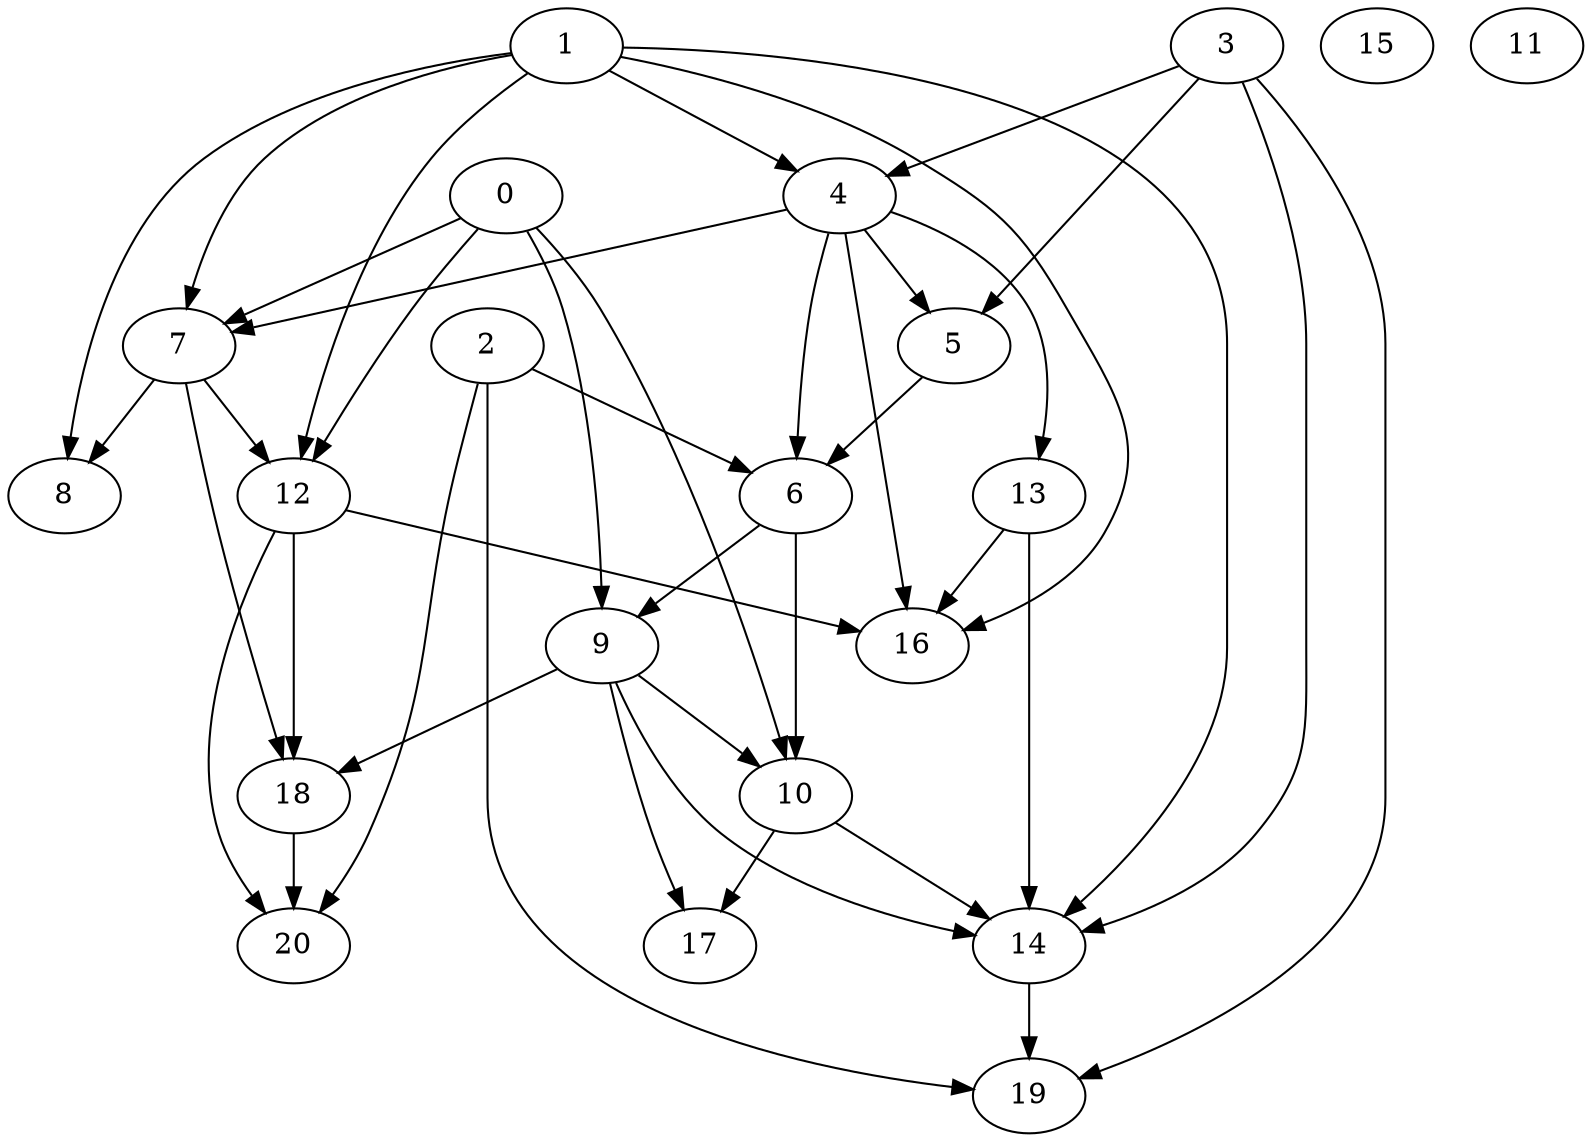 digraph "Random_Nodes_21_Density_1.95_CCR_1.01_WeightType_Random" {
	graph ["Duplicate states"=0,
		GraphType=Random,
		"Max states in OPEN"=0,
		Modes="120000ms; topo-ordered tasks, ; Pruning: task equivalence, fixed order ready list, ; F-value: ; Optimisation: best schedule length (\
SL) optimisation on equal, ",
		NumberOfTasks=21,
		"Pruned using list schedule length"=145473,
		"States removed from OPEN"=0,
		TargetSystem="Homogeneous-2",
		"Time to schedule (ms)"=1365,
		"Total idle time"=0,
		"Total schedule length"=126,
		"Total sequential time"=252,
		"Total states created"=323526
	];
	1	["Finish time"=20,
		Processor=0,
		"Start time"=0,
		Weight=20];
	4	["Finish time"=36,
		Processor=0,
		"Start time"=20,
		Weight=16];
	1 -> 4	[Weight=7];
	7	["Finish time"=55,
		Processor=1,
		"Start time"=51,
		Weight=4];
	1 -> 7	[Weight=8];
	12	["Finish time"=62,
		Processor=1,
		"Start time"=55,
		Weight=7];
	1 -> 12	[Weight=3];
	14	["Finish time"=106,
		Processor=1,
		"Start time"=99,
		Weight=7];
	1 -> 14	[Weight=9];
	16	["Finish time"=95,
		Processor=1,
		"Start time"=73,
		Weight=22];
	1 -> 16	[Weight=10];
	8	["Finish time"=66,
		Processor=1,
		"Start time"=62,
		Weight=4];
	1 -> 8	[Weight=2];
	3	["Finish time"=13,
		Processor=1,
		"Start time"=0,
		Weight=13];
	3 -> 4	[Weight=2];
	5	["Finish time"=49,
		Processor=0,
		"Start time"=36,
		Weight=13];
	3 -> 5	[Weight=9];
	3 -> 14	[Weight=3];
	19	["Finish time"=126,
		Processor=1,
		"Start time"=106,
		Weight=20];
	3 -> 19	[Weight=10];
	4 -> 5	[Weight=4];
	6	["Finish time"=58,
		Processor=0,
		"Start time"=49,
		Weight=9];
	4 -> 6	[Weight=10];
	4 -> 7	[Weight=10];
	13	["Finish time"=73,
		Processor=1,
		"Start time"=66,
		Weight=7];
	4 -> 13	[Weight=7];
	4 -> 16	[Weight=2];
	5 -> 6	[Weight=2];
	2	["Finish time"=40,
		Processor=1,
		"Start time"=29,
		Weight=11];
	2 -> 6	[Weight=2];
	20	["Finish time"=104,
		Processor=0,
		"Start time"=82,
		Weight=22];
	2 -> 20	[Weight=7];
	2 -> 19	[Weight=10];
	0	["Finish time"=51,
		Processor=1,
		"Start time"=40,
		Weight=11];
	0 -> 7	[Weight=3];
	9	["Finish time"=71,
		Processor=0,
		"Start time"=58,
		Weight=13];
	0 -> 9	[Weight=7];
	0 -> 12	[Weight=4];
	10	["Finish time"=99,
		Processor=1,
		"Start time"=95,
		Weight=4];
	0 -> 10	[Weight=2];
	6 -> 9	[Weight=6];
	6 -> 10	[Weight=8];
	7 -> 12	[Weight=10];
	18	["Finish time"=82,
		Processor=0,
		"Start time"=71,
		Weight=11];
	7 -> 18	[Weight=9];
	7 -> 8	[Weight=6];
	9 -> 10	[Weight=2];
	9 -> 18	[Weight=10];
	9 -> 14	[Weight=9];
	17	["Finish time"=126,
		Processor=0,
		"Start time"=104,
		Weight=22];
	9 -> 17	[Weight=4];
	12 -> 18	[Weight=9];
	12 -> 16	[Weight=9];
	12 -> 20	[Weight=3];
	13 -> 14	[Weight=8];
	13 -> 16	[Weight=6];
	10 -> 14	[Weight=6];
	10 -> 17	[Weight=3];
	18 -> 20	[Weight=7];
	14 -> 19	[Weight=7];
	15	["Finish time"=29,
		Processor=1,
		"Start time"=20,
		Weight=9];
	11	["Finish time"=20,
		Processor=1,
		"Start time"=13,
		Weight=7];
}
